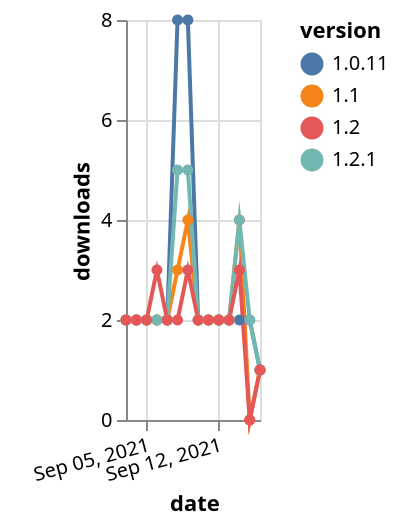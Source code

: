 {"$schema": "https://vega.github.io/schema/vega-lite/v5.json", "description": "A simple bar chart with embedded data.", "data": {"values": [{"date": "2021-09-03", "total": 3411, "delta": 2, "version": "1.0.11"}, {"date": "2021-09-04", "total": 3413, "delta": 2, "version": "1.0.11"}, {"date": "2021-09-05", "total": 3415, "delta": 2, "version": "1.0.11"}, {"date": "2021-09-06", "total": 3417, "delta": 2, "version": "1.0.11"}, {"date": "2021-09-07", "total": 3419, "delta": 2, "version": "1.0.11"}, {"date": "2021-09-08", "total": 3427, "delta": 8, "version": "1.0.11"}, {"date": "2021-09-09", "total": 3435, "delta": 8, "version": "1.0.11"}, {"date": "2021-09-10", "total": 3437, "delta": 2, "version": "1.0.11"}, {"date": "2021-09-11", "total": 3439, "delta": 2, "version": "1.0.11"}, {"date": "2021-09-12", "total": 3441, "delta": 2, "version": "1.0.11"}, {"date": "2021-09-13", "total": 3443, "delta": 2, "version": "1.0.11"}, {"date": "2021-09-14", "total": 3445, "delta": 2, "version": "1.0.11"}, {"date": "2021-09-15", "total": 3447, "delta": 2, "version": "1.0.11"}, {"date": "2021-09-16", "total": 3448, "delta": 1, "version": "1.0.11"}, {"date": "2021-09-03", "total": 2099, "delta": 2, "version": "1.1"}, {"date": "2021-09-04", "total": 2101, "delta": 2, "version": "1.1"}, {"date": "2021-09-05", "total": 2103, "delta": 2, "version": "1.1"}, {"date": "2021-09-06", "total": 2105, "delta": 2, "version": "1.1"}, {"date": "2021-09-07", "total": 2107, "delta": 2, "version": "1.1"}, {"date": "2021-09-08", "total": 2110, "delta": 3, "version": "1.1"}, {"date": "2021-09-09", "total": 2114, "delta": 4, "version": "1.1"}, {"date": "2021-09-10", "total": 2116, "delta": 2, "version": "1.1"}, {"date": "2021-09-11", "total": 2118, "delta": 2, "version": "1.1"}, {"date": "2021-09-12", "total": 2120, "delta": 2, "version": "1.1"}, {"date": "2021-09-13", "total": 2122, "delta": 2, "version": "1.1"}, {"date": "2021-09-14", "total": 2126, "delta": 4, "version": "1.1"}, {"date": "2021-09-15", "total": 2126, "delta": 0, "version": "1.1"}, {"date": "2021-09-16", "total": 2127, "delta": 1, "version": "1.1"}, {"date": "2021-09-03", "total": 1335, "delta": 2, "version": "1.2.1"}, {"date": "2021-09-04", "total": 1337, "delta": 2, "version": "1.2.1"}, {"date": "2021-09-05", "total": 1339, "delta": 2, "version": "1.2.1"}, {"date": "2021-09-06", "total": 1341, "delta": 2, "version": "1.2.1"}, {"date": "2021-09-07", "total": 1343, "delta": 2, "version": "1.2.1"}, {"date": "2021-09-08", "total": 1348, "delta": 5, "version": "1.2.1"}, {"date": "2021-09-09", "total": 1353, "delta": 5, "version": "1.2.1"}, {"date": "2021-09-10", "total": 1355, "delta": 2, "version": "1.2.1"}, {"date": "2021-09-11", "total": 1357, "delta": 2, "version": "1.2.1"}, {"date": "2021-09-12", "total": 1359, "delta": 2, "version": "1.2.1"}, {"date": "2021-09-13", "total": 1361, "delta": 2, "version": "1.2.1"}, {"date": "2021-09-14", "total": 1365, "delta": 4, "version": "1.2.1"}, {"date": "2021-09-15", "total": 1367, "delta": 2, "version": "1.2.1"}, {"date": "2021-09-16", "total": 1368, "delta": 1, "version": "1.2.1"}, {"date": "2021-09-03", "total": 1292, "delta": 2, "version": "1.2"}, {"date": "2021-09-04", "total": 1294, "delta": 2, "version": "1.2"}, {"date": "2021-09-05", "total": 1296, "delta": 2, "version": "1.2"}, {"date": "2021-09-06", "total": 1299, "delta": 3, "version": "1.2"}, {"date": "2021-09-07", "total": 1301, "delta": 2, "version": "1.2"}, {"date": "2021-09-08", "total": 1303, "delta": 2, "version": "1.2"}, {"date": "2021-09-09", "total": 1306, "delta": 3, "version": "1.2"}, {"date": "2021-09-10", "total": 1308, "delta": 2, "version": "1.2"}, {"date": "2021-09-11", "total": 1310, "delta": 2, "version": "1.2"}, {"date": "2021-09-12", "total": 1312, "delta": 2, "version": "1.2"}, {"date": "2021-09-13", "total": 1314, "delta": 2, "version": "1.2"}, {"date": "2021-09-14", "total": 1317, "delta": 3, "version": "1.2"}, {"date": "2021-09-15", "total": 1317, "delta": 0, "version": "1.2"}, {"date": "2021-09-16", "total": 1318, "delta": 1, "version": "1.2"}]}, "width": "container", "mark": {"type": "line", "point": {"filled": true}}, "encoding": {"x": {"field": "date", "type": "temporal", "timeUnit": "yearmonthdate", "title": "date", "axis": {"labelAngle": -15}}, "y": {"field": "delta", "type": "quantitative", "title": "downloads"}, "color": {"field": "version", "type": "nominal"}, "tooltip": {"field": "delta"}}}